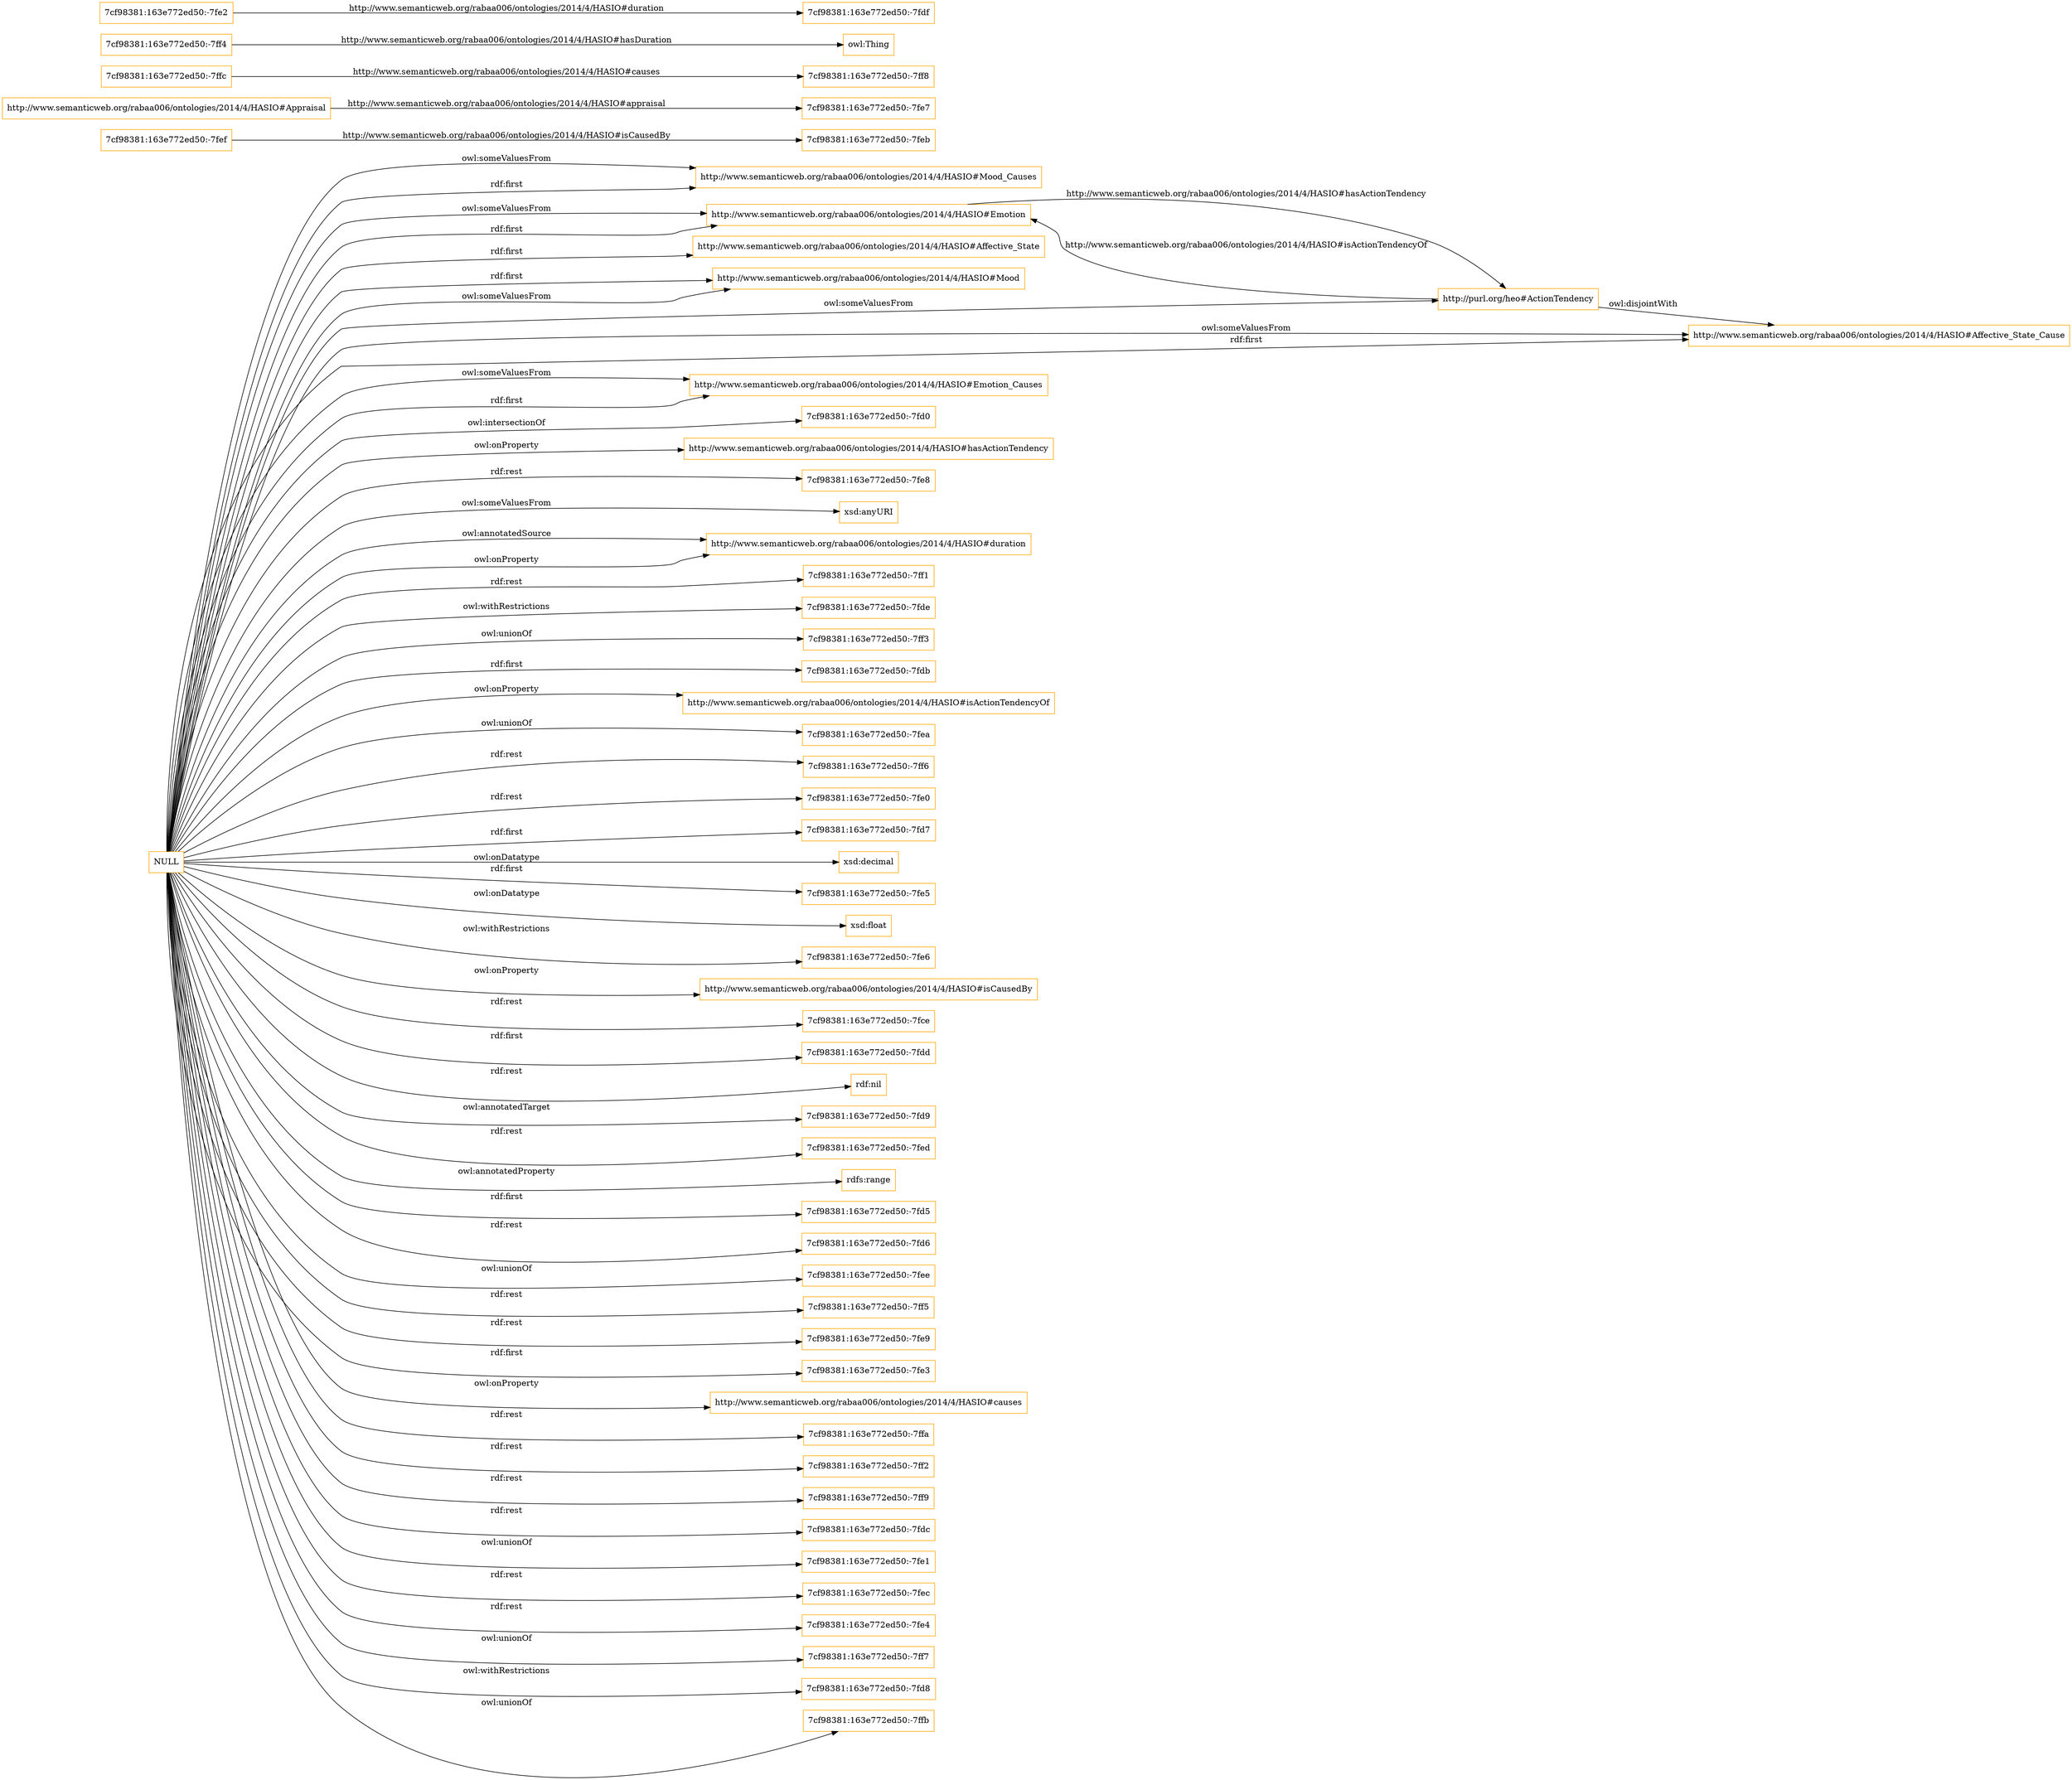 digraph ar2dtool_diagram { 
rankdir=LR;
size="1501"
node [shape = rectangle, color="orange"]; "http://www.semanticweb.org/rabaa006/ontologies/2014/4/HASIO#Mood_Causes" "7cf98381:163e772ed50:-7feb" "http://www.semanticweb.org/rabaa006/ontologies/2014/4/HASIO#Emotion" "http://www.semanticweb.org/rabaa006/ontologies/2014/4/HASIO#Affective_State" "http://www.semanticweb.org/rabaa006/ontologies/2014/4/HASIO#Mood" "http://www.semanticweb.org/rabaa006/ontologies/2014/4/HASIO#Affective_State_Cause" "http://www.semanticweb.org/rabaa006/ontologies/2014/4/HASIO#Appraisal" "7cf98381:163e772ed50:-7fef" "7cf98381:163e772ed50:-7ffc" "7cf98381:163e772ed50:-7ff4" "http://purl.org/heo#ActionTendency" "7cf98381:163e772ed50:-7ff8" "7cf98381:163e772ed50:-7fe2" "http://www.semanticweb.org/rabaa006/ontologies/2014/4/HASIO#Emotion_Causes" ; /*classes style*/
	"http://purl.org/heo#ActionTendency" -> "http://www.semanticweb.org/rabaa006/ontologies/2014/4/HASIO#Affective_State_Cause" [ label = "owl:disjointWith" ];
	"NULL" -> "http://www.semanticweb.org/rabaa006/ontologies/2014/4/HASIO#Mood_Causes" [ label = "rdf:first" ];
	"NULL" -> "7cf98381:163e772ed50:-7fd0" [ label = "owl:intersectionOf" ];
	"NULL" -> "http://www.semanticweb.org/rabaa006/ontologies/2014/4/HASIO#hasActionTendency" [ label = "owl:onProperty" ];
	"NULL" -> "7cf98381:163e772ed50:-7fe8" [ label = "rdf:rest" ];
	"NULL" -> "xsd:anyURI" [ label = "owl:someValuesFrom" ];
	"NULL" -> "http://www.semanticweb.org/rabaa006/ontologies/2014/4/HASIO#duration" [ label = "owl:onProperty" ];
	"NULL" -> "7cf98381:163e772ed50:-7ff1" [ label = "rdf:rest" ];
	"NULL" -> "http://www.semanticweb.org/rabaa006/ontologies/2014/4/HASIO#Affective_State_Cause" [ label = "owl:someValuesFrom" ];
	"NULL" -> "7cf98381:163e772ed50:-7fde" [ label = "owl:withRestrictions" ];
	"NULL" -> "7cf98381:163e772ed50:-7ff3" [ label = "owl:unionOf" ];
	"NULL" -> "http://purl.org/heo#ActionTendency" [ label = "owl:someValuesFrom" ];
	"NULL" -> "7cf98381:163e772ed50:-7fdb" [ label = "rdf:first" ];
	"NULL" -> "http://www.semanticweb.org/rabaa006/ontologies/2014/4/HASIO#isActionTendencyOf" [ label = "owl:onProperty" ];
	"NULL" -> "7cf98381:163e772ed50:-7fea" [ label = "owl:unionOf" ];
	"NULL" -> "7cf98381:163e772ed50:-7ff6" [ label = "rdf:rest" ];
	"NULL" -> "7cf98381:163e772ed50:-7fe0" [ label = "rdf:rest" ];
	"NULL" -> "7cf98381:163e772ed50:-7fd7" [ label = "rdf:first" ];
	"NULL" -> "xsd:decimal" [ label = "owl:onDatatype" ];
	"NULL" -> "7cf98381:163e772ed50:-7fe5" [ label = "rdf:first" ];
	"NULL" -> "xsd:float" [ label = "owl:onDatatype" ];
	"NULL" -> "http://www.semanticweb.org/rabaa006/ontologies/2014/4/HASIO#Mood_Causes" [ label = "owl:someValuesFrom" ];
	"NULL" -> "7cf98381:163e772ed50:-7fe6" [ label = "owl:withRestrictions" ];
	"NULL" -> "http://www.semanticweb.org/rabaa006/ontologies/2014/4/HASIO#isCausedBy" [ label = "owl:onProperty" ];
	"NULL" -> "7cf98381:163e772ed50:-7fce" [ label = "rdf:rest" ];
	"NULL" -> "7cf98381:163e772ed50:-7fdd" [ label = "rdf:first" ];
	"NULL" -> "rdf:nil" [ label = "rdf:rest" ];
	"NULL" -> "7cf98381:163e772ed50:-7fd9" [ label = "owl:annotatedTarget" ];
	"NULL" -> "7cf98381:163e772ed50:-7fed" [ label = "rdf:rest" ];
	"NULL" -> "http://www.semanticweb.org/rabaa006/ontologies/2014/4/HASIO#Mood" [ label = "owl:someValuesFrom" ];
	"NULL" -> "http://www.semanticweb.org/rabaa006/ontologies/2014/4/HASIO#Emotion_Causes" [ label = "rdf:first" ];
	"NULL" -> "rdfs:range" [ label = "owl:annotatedProperty" ];
	"NULL" -> "http://www.semanticweb.org/rabaa006/ontologies/2014/4/HASIO#Affective_State_Cause" [ label = "rdf:first" ];
	"NULL" -> "http://www.semanticweb.org/rabaa006/ontologies/2014/4/HASIO#Emotion" [ label = "rdf:first" ];
	"NULL" -> "7cf98381:163e772ed50:-7fd5" [ label = "rdf:first" ];
	"NULL" -> "7cf98381:163e772ed50:-7fd6" [ label = "rdf:rest" ];
	"NULL" -> "7cf98381:163e772ed50:-7fee" [ label = "owl:unionOf" ];
	"NULL" -> "7cf98381:163e772ed50:-7ff5" [ label = "rdf:rest" ];
	"NULL" -> "7cf98381:163e772ed50:-7fe9" [ label = "rdf:rest" ];
	"NULL" -> "http://www.semanticweb.org/rabaa006/ontologies/2014/4/HASIO#duration" [ label = "owl:annotatedSource" ];
	"NULL" -> "7cf98381:163e772ed50:-7fe3" [ label = "rdf:first" ];
	"NULL" -> "http://www.semanticweb.org/rabaa006/ontologies/2014/4/HASIO#causes" [ label = "owl:onProperty" ];
	"NULL" -> "7cf98381:163e772ed50:-7ffa" [ label = "rdf:rest" ];
	"NULL" -> "http://www.semanticweb.org/rabaa006/ontologies/2014/4/HASIO#Emotion" [ label = "owl:someValuesFrom" ];
	"NULL" -> "7cf98381:163e772ed50:-7ff2" [ label = "rdf:rest" ];
	"NULL" -> "7cf98381:163e772ed50:-7ff9" [ label = "rdf:rest" ];
	"NULL" -> "7cf98381:163e772ed50:-7fdc" [ label = "rdf:rest" ];
	"NULL" -> "7cf98381:163e772ed50:-7fe1" [ label = "owl:unionOf" ];
	"NULL" -> "http://www.semanticweb.org/rabaa006/ontologies/2014/4/HASIO#Mood" [ label = "rdf:first" ];
	"NULL" -> "http://www.semanticweb.org/rabaa006/ontologies/2014/4/HASIO#Affective_State" [ label = "rdf:first" ];
	"NULL" -> "http://www.semanticweb.org/rabaa006/ontologies/2014/4/HASIO#Emotion_Causes" [ label = "owl:someValuesFrom" ];
	"NULL" -> "7cf98381:163e772ed50:-7fec" [ label = "rdf:rest" ];
	"NULL" -> "7cf98381:163e772ed50:-7fe4" [ label = "rdf:rest" ];
	"NULL" -> "7cf98381:163e772ed50:-7ff7" [ label = "owl:unionOf" ];
	"NULL" -> "7cf98381:163e772ed50:-7fd8" [ label = "owl:withRestrictions" ];
	"NULL" -> "7cf98381:163e772ed50:-7ffb" [ label = "owl:unionOf" ];
	"7cf98381:163e772ed50:-7fef" -> "7cf98381:163e772ed50:-7feb" [ label = "http://www.semanticweb.org/rabaa006/ontologies/2014/4/HASIO#isCausedBy" ];
	"http://purl.org/heo#ActionTendency" -> "http://www.semanticweb.org/rabaa006/ontologies/2014/4/HASIO#Emotion" [ label = "http://www.semanticweb.org/rabaa006/ontologies/2014/4/HASIO#isActionTendencyOf" ];
	"7cf98381:163e772ed50:-7ffc" -> "7cf98381:163e772ed50:-7ff8" [ label = "http://www.semanticweb.org/rabaa006/ontologies/2014/4/HASIO#causes" ];
	"http://www.semanticweb.org/rabaa006/ontologies/2014/4/HASIO#Appraisal" -> "7cf98381:163e772ed50:-7fe7" [ label = "http://www.semanticweb.org/rabaa006/ontologies/2014/4/HASIO#appraisal" ];
	"7cf98381:163e772ed50:-7fe2" -> "7cf98381:163e772ed50:-7fdf" [ label = "http://www.semanticweb.org/rabaa006/ontologies/2014/4/HASIO#duration" ];
	"7cf98381:163e772ed50:-7ff4" -> "owl:Thing" [ label = "http://www.semanticweb.org/rabaa006/ontologies/2014/4/HASIO#hasDuration" ];
	"http://www.semanticweb.org/rabaa006/ontologies/2014/4/HASIO#Emotion" -> "http://purl.org/heo#ActionTendency" [ label = "http://www.semanticweb.org/rabaa006/ontologies/2014/4/HASIO#hasActionTendency" ];

}
